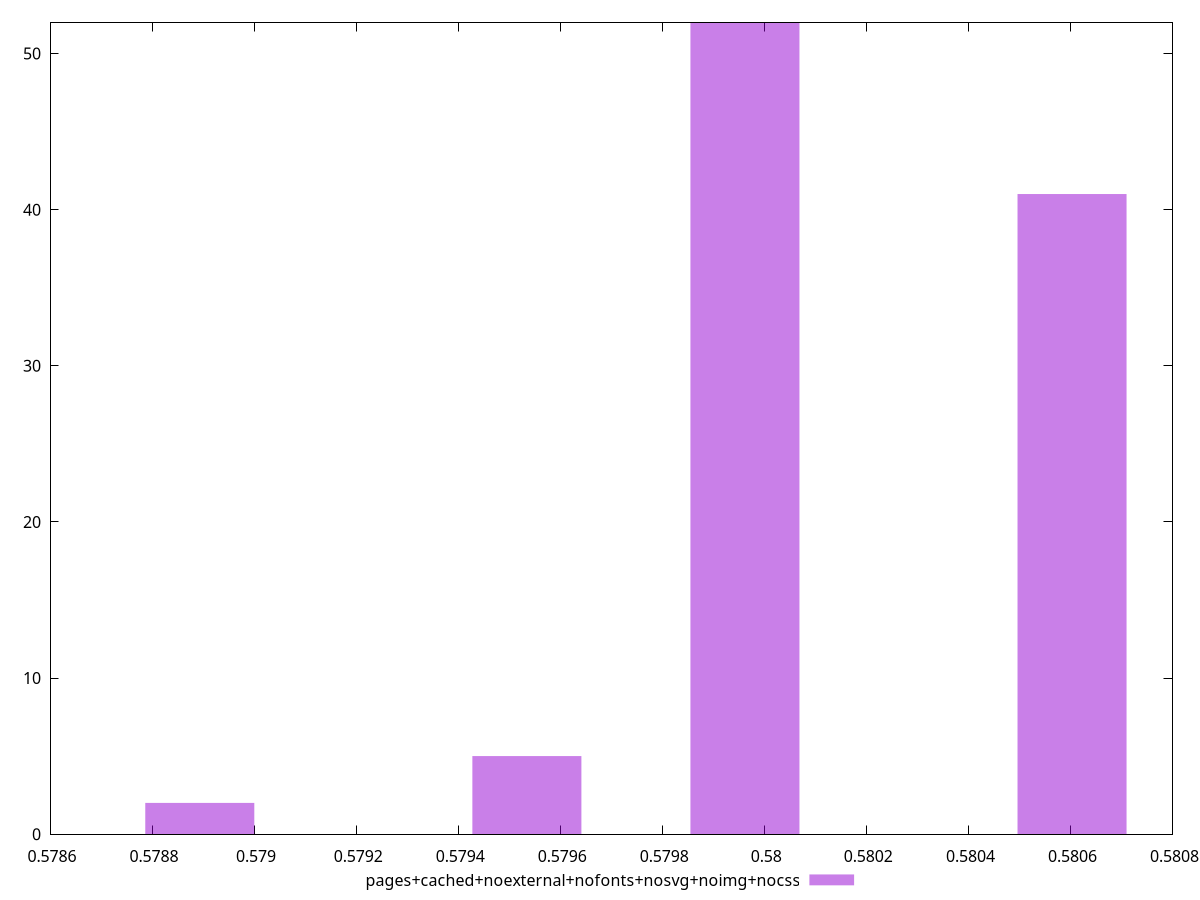 $_pagesCachedNoexternalNofontsNosvgNoimgNocss <<EOF
0.5806031011060276 41
0.5799620229671546 52
0.5788935594023662 2
0.5795346375412392 5
EOF
set key outside below
set terminal pngcairo
set output "report_00006_2020-11-02T20-21-41.718Z/uses-rel-preload/pages+cached+noexternal+nofonts+nosvg+noimg+nocss//hist.png"
set yrange [0:52]
set boxwidth 0.00021369271295768407
set style fill transparent solid 0.5 noborder
plot $_pagesCachedNoexternalNofontsNosvgNoimgNocss title "pages+cached+noexternal+nofonts+nosvg+noimg+nocss" with boxes ,